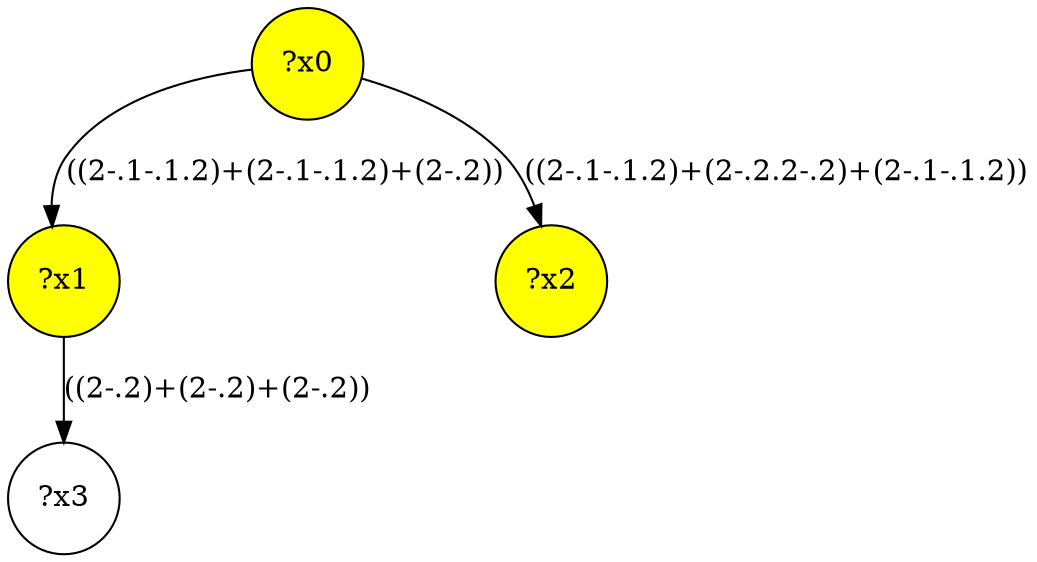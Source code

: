 digraph g {
	x1 [fillcolor="yellow", style="filled," shape=circle, label="?x1"];
	x0 [fillcolor="yellow", style="filled," shape=circle, label="?x0"];
	x2 [fillcolor="yellow", style="filled," shape=circle, label="?x2"];
	x0 -> x1 [label="((2-.1-.1.2)+(2-.1-.1.2)+(2-.2))"];
	x0 -> x2 [label="((2-.1-.1.2)+(2-.2.2-.2)+(2-.1-.1.2))"];
	x3 [shape=circle, label="?x3"];
	x1 -> x3 [label="((2-.2)+(2-.2)+(2-.2))"];
}

